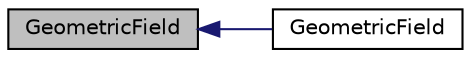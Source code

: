 digraph "GeometricField"
{
  bgcolor="transparent";
  edge [fontname="Helvetica",fontsize="10",labelfontname="Helvetica",labelfontsize="10"];
  node [fontname="Helvetica",fontsize="10",shape=record];
  rankdir="LR";
  Node1 [label="GeometricField",height=0.2,width=0.4,color="black", fillcolor="grey75", style="filled", fontcolor="black"];
  Node1 -> Node2 [dir="back",color="midnightblue",fontsize="10",style="solid",fontname="Helvetica"];
  Node2 [label="GeometricField",height=0.2,width=0.4,color="black",URL="$a00934.html#a14c52ae6a709ef21a3a9e4d8311cd595",tooltip="Constructor given IOobject, mesh, dimensions and patch types. "];
}
